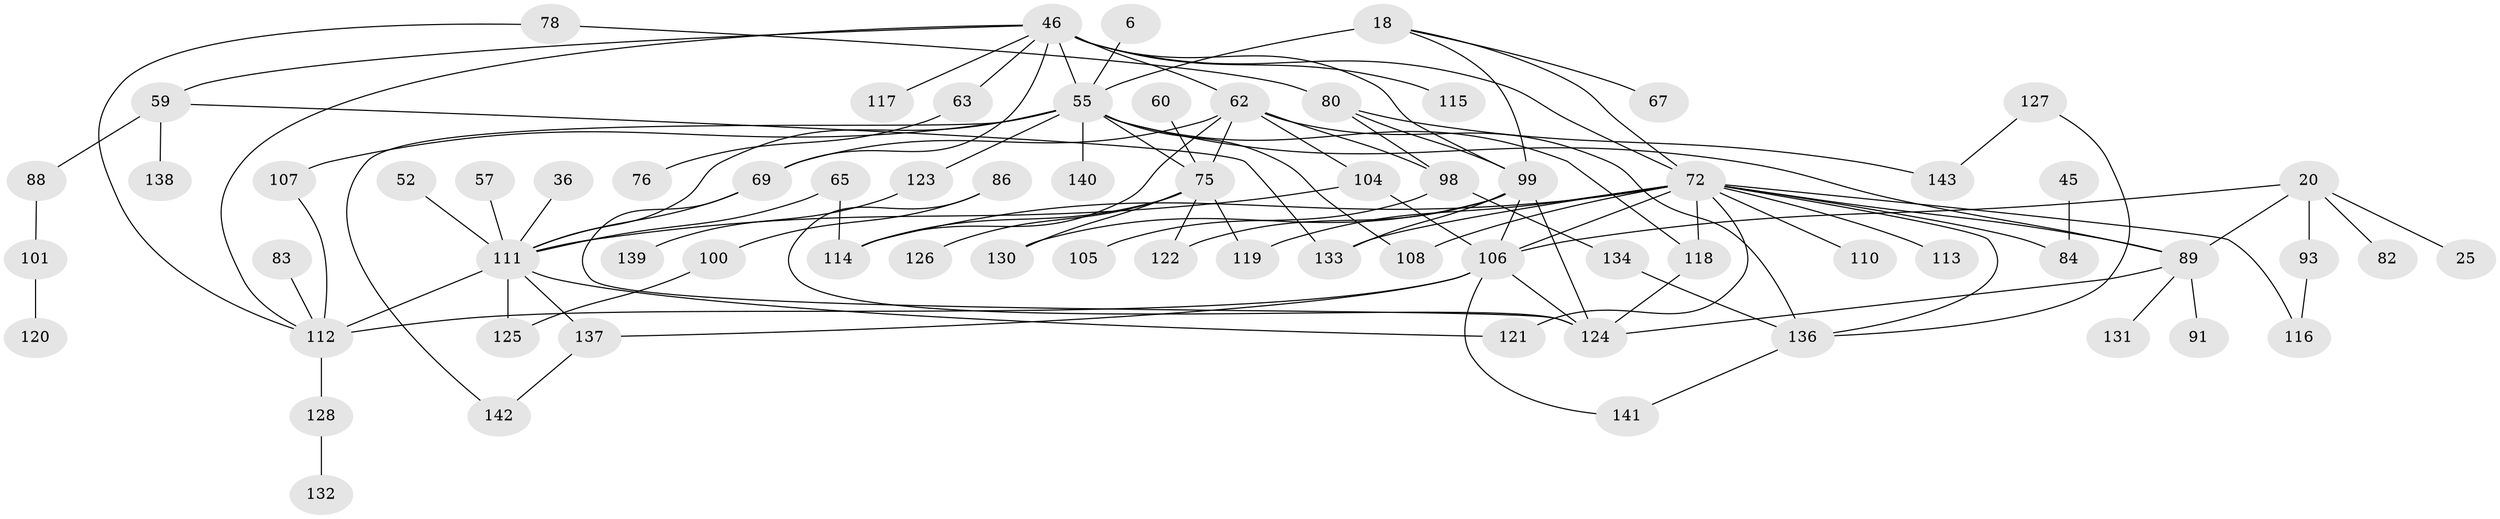 // original degree distribution, {5: 0.04195804195804196, 6: 0.06993006993006994, 3: 0.18181818181818182, 7: 0.027972027972027972, 1: 0.23776223776223776, 4: 0.13986013986013987, 2: 0.3006993006993007}
// Generated by graph-tools (version 1.1) at 2025/42/03/09/25 04:42:07]
// undirected, 71 vertices, 108 edges
graph export_dot {
graph [start="1"]
  node [color=gray90,style=filled];
  6;
  18;
  20;
  25;
  36;
  45;
  46 [super="+11+33"];
  52;
  55 [super="+51+8"];
  57;
  59;
  60;
  62 [super="+24+49"];
  63;
  65;
  67;
  69 [super="+58"];
  72 [super="+1+34+68"];
  75 [super="+31+38"];
  76;
  78;
  80 [super="+32"];
  82;
  83;
  84 [super="+26"];
  86;
  88;
  89 [super="+48+71"];
  91;
  93 [super="+7"];
  98 [super="+92"];
  99 [super="+96+39+43+95"];
  100;
  101;
  104 [super="+97"];
  105;
  106 [super="+90+64"];
  107 [super="+73"];
  108 [super="+3"];
  110;
  111 [super="+44"];
  112 [super="+94+66+87"];
  113;
  114 [super="+85"];
  115;
  116 [super="+5"];
  117;
  118;
  119 [super="+50"];
  120;
  121;
  122;
  123 [super="+102"];
  124 [super="+41+70"];
  125;
  126;
  127;
  128;
  130;
  131;
  132;
  133 [super="+61"];
  134;
  136 [super="+109+135+129"];
  137 [super="+79+103"];
  138;
  139;
  140;
  141;
  142;
  143;
  6 -- 55;
  18 -- 67;
  18 -- 55 [weight=3];
  18 -- 72;
  18 -- 99;
  20 -- 25;
  20 -- 82;
  20 -- 93 [weight=2];
  20 -- 89;
  20 -- 106;
  36 -- 111;
  45 -- 84;
  46 -- 63;
  46 -- 117;
  46 -- 69 [weight=2];
  46 -- 115;
  46 -- 59;
  46 -- 72 [weight=2];
  46 -- 112 [weight=2];
  46 -- 99;
  46 -- 62 [weight=2];
  46 -- 55 [weight=2];
  52 -- 111;
  55 -- 142;
  55 -- 118;
  55 -- 140;
  55 -- 111 [weight=2];
  55 -- 75;
  55 -- 108;
  55 -- 107;
  55 -- 89;
  55 -- 123;
  57 -- 111;
  59 -- 88;
  59 -- 133;
  59 -- 138;
  60 -- 75;
  62 -- 75;
  62 -- 114 [weight=2];
  62 -- 104;
  62 -- 98;
  62 -- 136;
  62 -- 69;
  63 -- 76;
  65 -- 114;
  65 -- 111;
  69 -- 124;
  69 -- 111;
  72 -- 114 [weight=2];
  72 -- 113;
  72 -- 108;
  72 -- 110;
  72 -- 118;
  72 -- 133 [weight=2];
  72 -- 119 [weight=2];
  72 -- 121;
  72 -- 84;
  72 -- 116;
  72 -- 89;
  72 -- 106;
  72 -- 136;
  75 -- 130;
  75 -- 114;
  75 -- 119;
  75 -- 122;
  75 -- 126;
  78 -- 112;
  78 -- 80;
  80 -- 99;
  80 -- 143;
  80 -- 98;
  83 -- 112;
  86 -- 100;
  86 -- 124;
  88 -- 101;
  89 -- 131;
  89 -- 124 [weight=2];
  89 -- 91;
  93 -- 116;
  98 -- 134;
  98 -- 105;
  99 -- 130;
  99 -- 124 [weight=2];
  99 -- 122;
  99 -- 133;
  99 -- 106;
  100 -- 125;
  101 -- 120;
  104 -- 106;
  104 -- 111;
  106 -- 137;
  106 -- 112 [weight=3];
  106 -- 124;
  106 -- 141;
  107 -- 112;
  111 -- 125;
  111 -- 112 [weight=2];
  111 -- 121;
  111 -- 137;
  112 -- 128;
  118 -- 124;
  123 -- 139;
  127 -- 143;
  127 -- 136;
  128 -- 132;
  134 -- 136;
  136 -- 141;
  137 -- 142;
}
